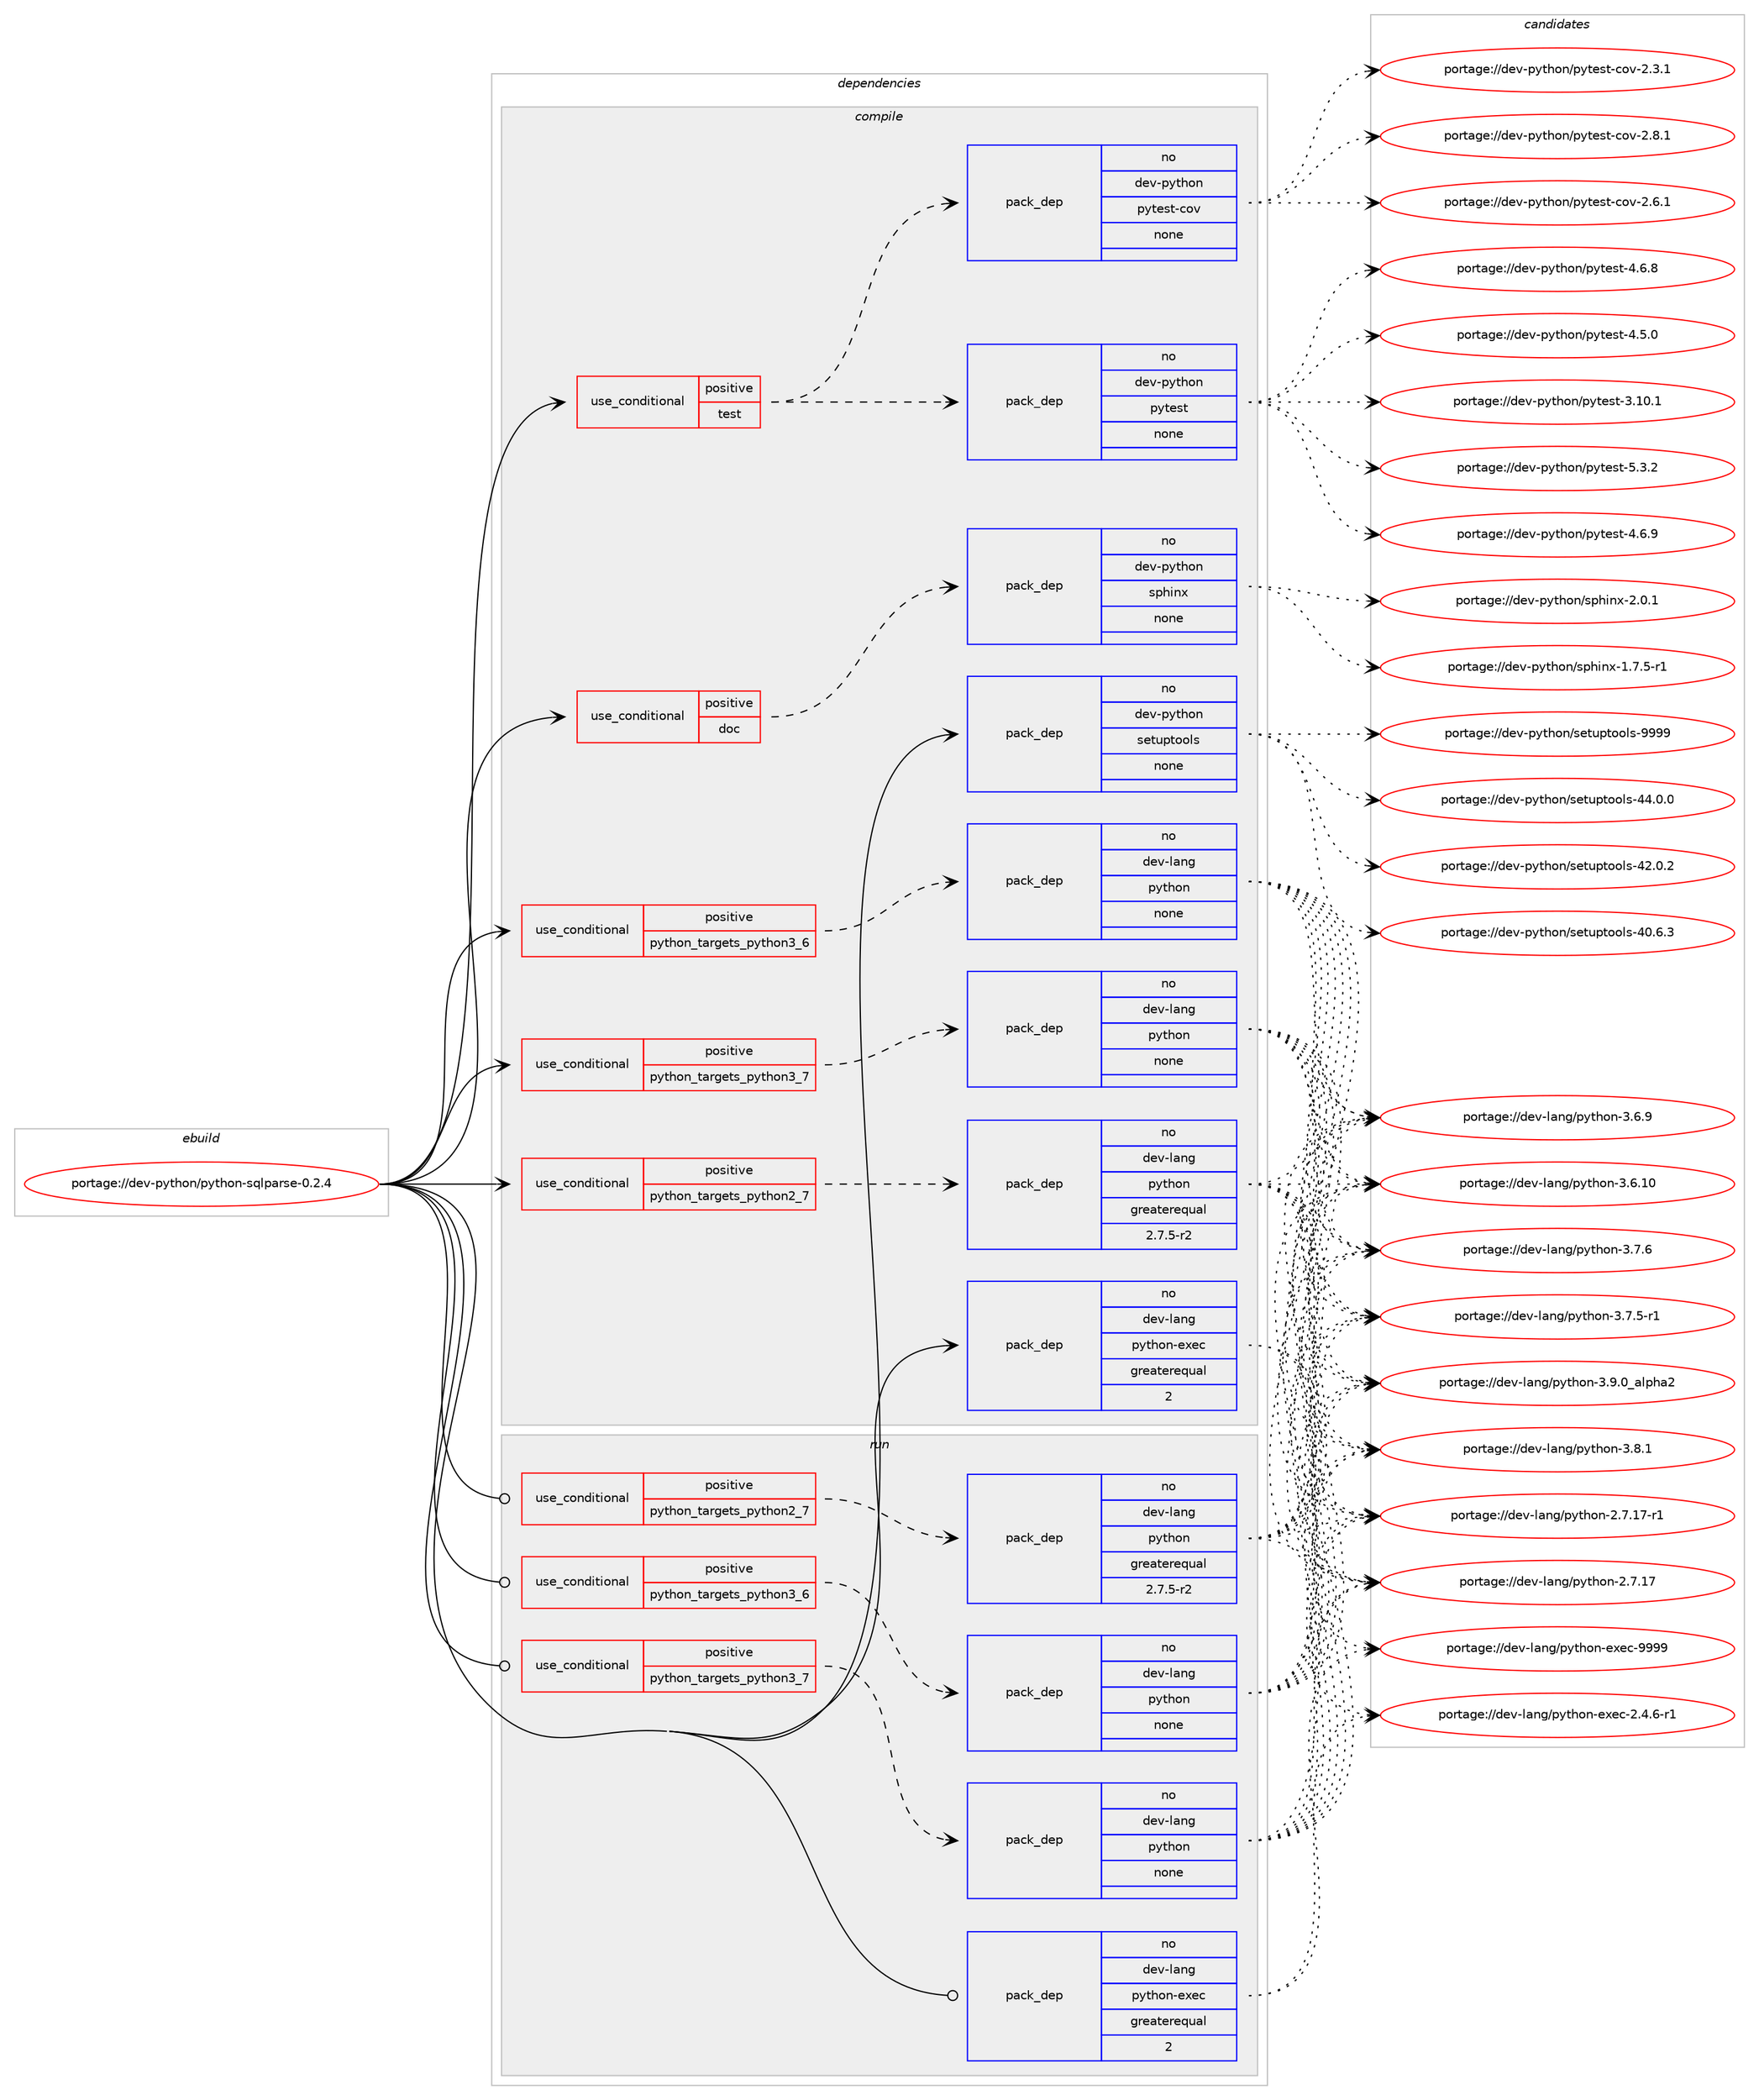 digraph prolog {

# *************
# Graph options
# *************

newrank=true;
concentrate=true;
compound=true;
graph [rankdir=LR,fontname=Helvetica,fontsize=10,ranksep=1.5];#, ranksep=2.5, nodesep=0.2];
edge  [arrowhead=vee];
node  [fontname=Helvetica,fontsize=10];

# **********
# The ebuild
# **********

subgraph cluster_leftcol {
color=gray;
rank=same;
label=<<i>ebuild</i>>;
id [label="portage://dev-python/python-sqlparse-0.2.4", color=red, width=4, href="../dev-python/python-sqlparse-0.2.4.svg"];
}

# ****************
# The dependencies
# ****************

subgraph cluster_midcol {
color=gray;
label=<<i>dependencies</i>>;
subgraph cluster_compile {
fillcolor="#eeeeee";
style=filled;
label=<<i>compile</i>>;
subgraph cond107503 {
dependency430844 [label=<<TABLE BORDER="0" CELLBORDER="1" CELLSPACING="0" CELLPADDING="4"><TR><TD ROWSPAN="3" CELLPADDING="10">use_conditional</TD></TR><TR><TD>positive</TD></TR><TR><TD>doc</TD></TR></TABLE>>, shape=none, color=red];
subgraph pack318428 {
dependency430845 [label=<<TABLE BORDER="0" CELLBORDER="1" CELLSPACING="0" CELLPADDING="4" WIDTH="220"><TR><TD ROWSPAN="6" CELLPADDING="30">pack_dep</TD></TR><TR><TD WIDTH="110">no</TD></TR><TR><TD>dev-python</TD></TR><TR><TD>sphinx</TD></TR><TR><TD>none</TD></TR><TR><TD></TD></TR></TABLE>>, shape=none, color=blue];
}
dependency430844:e -> dependency430845:w [weight=20,style="dashed",arrowhead="vee"];
}
id:e -> dependency430844:w [weight=20,style="solid",arrowhead="vee"];
subgraph cond107504 {
dependency430846 [label=<<TABLE BORDER="0" CELLBORDER="1" CELLSPACING="0" CELLPADDING="4"><TR><TD ROWSPAN="3" CELLPADDING="10">use_conditional</TD></TR><TR><TD>positive</TD></TR><TR><TD>python_targets_python2_7</TD></TR></TABLE>>, shape=none, color=red];
subgraph pack318429 {
dependency430847 [label=<<TABLE BORDER="0" CELLBORDER="1" CELLSPACING="0" CELLPADDING="4" WIDTH="220"><TR><TD ROWSPAN="6" CELLPADDING="30">pack_dep</TD></TR><TR><TD WIDTH="110">no</TD></TR><TR><TD>dev-lang</TD></TR><TR><TD>python</TD></TR><TR><TD>greaterequal</TD></TR><TR><TD>2.7.5-r2</TD></TR></TABLE>>, shape=none, color=blue];
}
dependency430846:e -> dependency430847:w [weight=20,style="dashed",arrowhead="vee"];
}
id:e -> dependency430846:w [weight=20,style="solid",arrowhead="vee"];
subgraph cond107505 {
dependency430848 [label=<<TABLE BORDER="0" CELLBORDER="1" CELLSPACING="0" CELLPADDING="4"><TR><TD ROWSPAN="3" CELLPADDING="10">use_conditional</TD></TR><TR><TD>positive</TD></TR><TR><TD>python_targets_python3_6</TD></TR></TABLE>>, shape=none, color=red];
subgraph pack318430 {
dependency430849 [label=<<TABLE BORDER="0" CELLBORDER="1" CELLSPACING="0" CELLPADDING="4" WIDTH="220"><TR><TD ROWSPAN="6" CELLPADDING="30">pack_dep</TD></TR><TR><TD WIDTH="110">no</TD></TR><TR><TD>dev-lang</TD></TR><TR><TD>python</TD></TR><TR><TD>none</TD></TR><TR><TD></TD></TR></TABLE>>, shape=none, color=blue];
}
dependency430848:e -> dependency430849:w [weight=20,style="dashed",arrowhead="vee"];
}
id:e -> dependency430848:w [weight=20,style="solid",arrowhead="vee"];
subgraph cond107506 {
dependency430850 [label=<<TABLE BORDER="0" CELLBORDER="1" CELLSPACING="0" CELLPADDING="4"><TR><TD ROWSPAN="3" CELLPADDING="10">use_conditional</TD></TR><TR><TD>positive</TD></TR><TR><TD>python_targets_python3_7</TD></TR></TABLE>>, shape=none, color=red];
subgraph pack318431 {
dependency430851 [label=<<TABLE BORDER="0" CELLBORDER="1" CELLSPACING="0" CELLPADDING="4" WIDTH="220"><TR><TD ROWSPAN="6" CELLPADDING="30">pack_dep</TD></TR><TR><TD WIDTH="110">no</TD></TR><TR><TD>dev-lang</TD></TR><TR><TD>python</TD></TR><TR><TD>none</TD></TR><TR><TD></TD></TR></TABLE>>, shape=none, color=blue];
}
dependency430850:e -> dependency430851:w [weight=20,style="dashed",arrowhead="vee"];
}
id:e -> dependency430850:w [weight=20,style="solid",arrowhead="vee"];
subgraph cond107507 {
dependency430852 [label=<<TABLE BORDER="0" CELLBORDER="1" CELLSPACING="0" CELLPADDING="4"><TR><TD ROWSPAN="3" CELLPADDING="10">use_conditional</TD></TR><TR><TD>positive</TD></TR><TR><TD>test</TD></TR></TABLE>>, shape=none, color=red];
subgraph pack318432 {
dependency430853 [label=<<TABLE BORDER="0" CELLBORDER="1" CELLSPACING="0" CELLPADDING="4" WIDTH="220"><TR><TD ROWSPAN="6" CELLPADDING="30">pack_dep</TD></TR><TR><TD WIDTH="110">no</TD></TR><TR><TD>dev-python</TD></TR><TR><TD>pytest</TD></TR><TR><TD>none</TD></TR><TR><TD></TD></TR></TABLE>>, shape=none, color=blue];
}
dependency430852:e -> dependency430853:w [weight=20,style="dashed",arrowhead="vee"];
subgraph pack318433 {
dependency430854 [label=<<TABLE BORDER="0" CELLBORDER="1" CELLSPACING="0" CELLPADDING="4" WIDTH="220"><TR><TD ROWSPAN="6" CELLPADDING="30">pack_dep</TD></TR><TR><TD WIDTH="110">no</TD></TR><TR><TD>dev-python</TD></TR><TR><TD>pytest-cov</TD></TR><TR><TD>none</TD></TR><TR><TD></TD></TR></TABLE>>, shape=none, color=blue];
}
dependency430852:e -> dependency430854:w [weight=20,style="dashed",arrowhead="vee"];
}
id:e -> dependency430852:w [weight=20,style="solid",arrowhead="vee"];
subgraph pack318434 {
dependency430855 [label=<<TABLE BORDER="0" CELLBORDER="1" CELLSPACING="0" CELLPADDING="4" WIDTH="220"><TR><TD ROWSPAN="6" CELLPADDING="30">pack_dep</TD></TR><TR><TD WIDTH="110">no</TD></TR><TR><TD>dev-lang</TD></TR><TR><TD>python-exec</TD></TR><TR><TD>greaterequal</TD></TR><TR><TD>2</TD></TR></TABLE>>, shape=none, color=blue];
}
id:e -> dependency430855:w [weight=20,style="solid",arrowhead="vee"];
subgraph pack318435 {
dependency430856 [label=<<TABLE BORDER="0" CELLBORDER="1" CELLSPACING="0" CELLPADDING="4" WIDTH="220"><TR><TD ROWSPAN="6" CELLPADDING="30">pack_dep</TD></TR><TR><TD WIDTH="110">no</TD></TR><TR><TD>dev-python</TD></TR><TR><TD>setuptools</TD></TR><TR><TD>none</TD></TR><TR><TD></TD></TR></TABLE>>, shape=none, color=blue];
}
id:e -> dependency430856:w [weight=20,style="solid",arrowhead="vee"];
}
subgraph cluster_compileandrun {
fillcolor="#eeeeee";
style=filled;
label=<<i>compile and run</i>>;
}
subgraph cluster_run {
fillcolor="#eeeeee";
style=filled;
label=<<i>run</i>>;
subgraph cond107508 {
dependency430857 [label=<<TABLE BORDER="0" CELLBORDER="1" CELLSPACING="0" CELLPADDING="4"><TR><TD ROWSPAN="3" CELLPADDING="10">use_conditional</TD></TR><TR><TD>positive</TD></TR><TR><TD>python_targets_python2_7</TD></TR></TABLE>>, shape=none, color=red];
subgraph pack318436 {
dependency430858 [label=<<TABLE BORDER="0" CELLBORDER="1" CELLSPACING="0" CELLPADDING="4" WIDTH="220"><TR><TD ROWSPAN="6" CELLPADDING="30">pack_dep</TD></TR><TR><TD WIDTH="110">no</TD></TR><TR><TD>dev-lang</TD></TR><TR><TD>python</TD></TR><TR><TD>greaterequal</TD></TR><TR><TD>2.7.5-r2</TD></TR></TABLE>>, shape=none, color=blue];
}
dependency430857:e -> dependency430858:w [weight=20,style="dashed",arrowhead="vee"];
}
id:e -> dependency430857:w [weight=20,style="solid",arrowhead="odot"];
subgraph cond107509 {
dependency430859 [label=<<TABLE BORDER="0" CELLBORDER="1" CELLSPACING="0" CELLPADDING="4"><TR><TD ROWSPAN="3" CELLPADDING="10">use_conditional</TD></TR><TR><TD>positive</TD></TR><TR><TD>python_targets_python3_6</TD></TR></TABLE>>, shape=none, color=red];
subgraph pack318437 {
dependency430860 [label=<<TABLE BORDER="0" CELLBORDER="1" CELLSPACING="0" CELLPADDING="4" WIDTH="220"><TR><TD ROWSPAN="6" CELLPADDING="30">pack_dep</TD></TR><TR><TD WIDTH="110">no</TD></TR><TR><TD>dev-lang</TD></TR><TR><TD>python</TD></TR><TR><TD>none</TD></TR><TR><TD></TD></TR></TABLE>>, shape=none, color=blue];
}
dependency430859:e -> dependency430860:w [weight=20,style="dashed",arrowhead="vee"];
}
id:e -> dependency430859:w [weight=20,style="solid",arrowhead="odot"];
subgraph cond107510 {
dependency430861 [label=<<TABLE BORDER="0" CELLBORDER="1" CELLSPACING="0" CELLPADDING="4"><TR><TD ROWSPAN="3" CELLPADDING="10">use_conditional</TD></TR><TR><TD>positive</TD></TR><TR><TD>python_targets_python3_7</TD></TR></TABLE>>, shape=none, color=red];
subgraph pack318438 {
dependency430862 [label=<<TABLE BORDER="0" CELLBORDER="1" CELLSPACING="0" CELLPADDING="4" WIDTH="220"><TR><TD ROWSPAN="6" CELLPADDING="30">pack_dep</TD></TR><TR><TD WIDTH="110">no</TD></TR><TR><TD>dev-lang</TD></TR><TR><TD>python</TD></TR><TR><TD>none</TD></TR><TR><TD></TD></TR></TABLE>>, shape=none, color=blue];
}
dependency430861:e -> dependency430862:w [weight=20,style="dashed",arrowhead="vee"];
}
id:e -> dependency430861:w [weight=20,style="solid",arrowhead="odot"];
subgraph pack318439 {
dependency430863 [label=<<TABLE BORDER="0" CELLBORDER="1" CELLSPACING="0" CELLPADDING="4" WIDTH="220"><TR><TD ROWSPAN="6" CELLPADDING="30">pack_dep</TD></TR><TR><TD WIDTH="110">no</TD></TR><TR><TD>dev-lang</TD></TR><TR><TD>python-exec</TD></TR><TR><TD>greaterequal</TD></TR><TR><TD>2</TD></TR></TABLE>>, shape=none, color=blue];
}
id:e -> dependency430863:w [weight=20,style="solid",arrowhead="odot"];
}
}

# **************
# The candidates
# **************

subgraph cluster_choices {
rank=same;
color=gray;
label=<<i>candidates</i>>;

subgraph choice318428 {
color=black;
nodesep=1;
choice1001011184511212111610411111047115112104105110120455046484649 [label="portage://dev-python/sphinx-2.0.1", color=red, width=4,href="../dev-python/sphinx-2.0.1.svg"];
choice10010111845112121116104111110471151121041051101204549465546534511449 [label="portage://dev-python/sphinx-1.7.5-r1", color=red, width=4,href="../dev-python/sphinx-1.7.5-r1.svg"];
dependency430845:e -> choice1001011184511212111610411111047115112104105110120455046484649:w [style=dotted,weight="100"];
dependency430845:e -> choice10010111845112121116104111110471151121041051101204549465546534511449:w [style=dotted,weight="100"];
}
subgraph choice318429 {
color=black;
nodesep=1;
choice10010111845108971101034711212111610411111045514657464895971081121049750 [label="portage://dev-lang/python-3.9.0_alpha2", color=red, width=4,href="../dev-lang/python-3.9.0_alpha2.svg"];
choice100101118451089711010347112121116104111110455146564649 [label="portage://dev-lang/python-3.8.1", color=red, width=4,href="../dev-lang/python-3.8.1.svg"];
choice100101118451089711010347112121116104111110455146554654 [label="portage://dev-lang/python-3.7.6", color=red, width=4,href="../dev-lang/python-3.7.6.svg"];
choice1001011184510897110103471121211161041111104551465546534511449 [label="portage://dev-lang/python-3.7.5-r1", color=red, width=4,href="../dev-lang/python-3.7.5-r1.svg"];
choice100101118451089711010347112121116104111110455146544657 [label="portage://dev-lang/python-3.6.9", color=red, width=4,href="../dev-lang/python-3.6.9.svg"];
choice10010111845108971101034711212111610411111045514654464948 [label="portage://dev-lang/python-3.6.10", color=red, width=4,href="../dev-lang/python-3.6.10.svg"];
choice100101118451089711010347112121116104111110455046554649554511449 [label="portage://dev-lang/python-2.7.17-r1", color=red, width=4,href="../dev-lang/python-2.7.17-r1.svg"];
choice10010111845108971101034711212111610411111045504655464955 [label="portage://dev-lang/python-2.7.17", color=red, width=4,href="../dev-lang/python-2.7.17.svg"];
dependency430847:e -> choice10010111845108971101034711212111610411111045514657464895971081121049750:w [style=dotted,weight="100"];
dependency430847:e -> choice100101118451089711010347112121116104111110455146564649:w [style=dotted,weight="100"];
dependency430847:e -> choice100101118451089711010347112121116104111110455146554654:w [style=dotted,weight="100"];
dependency430847:e -> choice1001011184510897110103471121211161041111104551465546534511449:w [style=dotted,weight="100"];
dependency430847:e -> choice100101118451089711010347112121116104111110455146544657:w [style=dotted,weight="100"];
dependency430847:e -> choice10010111845108971101034711212111610411111045514654464948:w [style=dotted,weight="100"];
dependency430847:e -> choice100101118451089711010347112121116104111110455046554649554511449:w [style=dotted,weight="100"];
dependency430847:e -> choice10010111845108971101034711212111610411111045504655464955:w [style=dotted,weight="100"];
}
subgraph choice318430 {
color=black;
nodesep=1;
choice10010111845108971101034711212111610411111045514657464895971081121049750 [label="portage://dev-lang/python-3.9.0_alpha2", color=red, width=4,href="../dev-lang/python-3.9.0_alpha2.svg"];
choice100101118451089711010347112121116104111110455146564649 [label="portage://dev-lang/python-3.8.1", color=red, width=4,href="../dev-lang/python-3.8.1.svg"];
choice100101118451089711010347112121116104111110455146554654 [label="portage://dev-lang/python-3.7.6", color=red, width=4,href="../dev-lang/python-3.7.6.svg"];
choice1001011184510897110103471121211161041111104551465546534511449 [label="portage://dev-lang/python-3.7.5-r1", color=red, width=4,href="../dev-lang/python-3.7.5-r1.svg"];
choice100101118451089711010347112121116104111110455146544657 [label="portage://dev-lang/python-3.6.9", color=red, width=4,href="../dev-lang/python-3.6.9.svg"];
choice10010111845108971101034711212111610411111045514654464948 [label="portage://dev-lang/python-3.6.10", color=red, width=4,href="../dev-lang/python-3.6.10.svg"];
choice100101118451089711010347112121116104111110455046554649554511449 [label="portage://dev-lang/python-2.7.17-r1", color=red, width=4,href="../dev-lang/python-2.7.17-r1.svg"];
choice10010111845108971101034711212111610411111045504655464955 [label="portage://dev-lang/python-2.7.17", color=red, width=4,href="../dev-lang/python-2.7.17.svg"];
dependency430849:e -> choice10010111845108971101034711212111610411111045514657464895971081121049750:w [style=dotted,weight="100"];
dependency430849:e -> choice100101118451089711010347112121116104111110455146564649:w [style=dotted,weight="100"];
dependency430849:e -> choice100101118451089711010347112121116104111110455146554654:w [style=dotted,weight="100"];
dependency430849:e -> choice1001011184510897110103471121211161041111104551465546534511449:w [style=dotted,weight="100"];
dependency430849:e -> choice100101118451089711010347112121116104111110455146544657:w [style=dotted,weight="100"];
dependency430849:e -> choice10010111845108971101034711212111610411111045514654464948:w [style=dotted,weight="100"];
dependency430849:e -> choice100101118451089711010347112121116104111110455046554649554511449:w [style=dotted,weight="100"];
dependency430849:e -> choice10010111845108971101034711212111610411111045504655464955:w [style=dotted,weight="100"];
}
subgraph choice318431 {
color=black;
nodesep=1;
choice10010111845108971101034711212111610411111045514657464895971081121049750 [label="portage://dev-lang/python-3.9.0_alpha2", color=red, width=4,href="../dev-lang/python-3.9.0_alpha2.svg"];
choice100101118451089711010347112121116104111110455146564649 [label="portage://dev-lang/python-3.8.1", color=red, width=4,href="../dev-lang/python-3.8.1.svg"];
choice100101118451089711010347112121116104111110455146554654 [label="portage://dev-lang/python-3.7.6", color=red, width=4,href="../dev-lang/python-3.7.6.svg"];
choice1001011184510897110103471121211161041111104551465546534511449 [label="portage://dev-lang/python-3.7.5-r1", color=red, width=4,href="../dev-lang/python-3.7.5-r1.svg"];
choice100101118451089711010347112121116104111110455146544657 [label="portage://dev-lang/python-3.6.9", color=red, width=4,href="../dev-lang/python-3.6.9.svg"];
choice10010111845108971101034711212111610411111045514654464948 [label="portage://dev-lang/python-3.6.10", color=red, width=4,href="../dev-lang/python-3.6.10.svg"];
choice100101118451089711010347112121116104111110455046554649554511449 [label="portage://dev-lang/python-2.7.17-r1", color=red, width=4,href="../dev-lang/python-2.7.17-r1.svg"];
choice10010111845108971101034711212111610411111045504655464955 [label="portage://dev-lang/python-2.7.17", color=red, width=4,href="../dev-lang/python-2.7.17.svg"];
dependency430851:e -> choice10010111845108971101034711212111610411111045514657464895971081121049750:w [style=dotted,weight="100"];
dependency430851:e -> choice100101118451089711010347112121116104111110455146564649:w [style=dotted,weight="100"];
dependency430851:e -> choice100101118451089711010347112121116104111110455146554654:w [style=dotted,weight="100"];
dependency430851:e -> choice1001011184510897110103471121211161041111104551465546534511449:w [style=dotted,weight="100"];
dependency430851:e -> choice100101118451089711010347112121116104111110455146544657:w [style=dotted,weight="100"];
dependency430851:e -> choice10010111845108971101034711212111610411111045514654464948:w [style=dotted,weight="100"];
dependency430851:e -> choice100101118451089711010347112121116104111110455046554649554511449:w [style=dotted,weight="100"];
dependency430851:e -> choice10010111845108971101034711212111610411111045504655464955:w [style=dotted,weight="100"];
}
subgraph choice318432 {
color=black;
nodesep=1;
choice1001011184511212111610411111047112121116101115116455346514650 [label="portage://dev-python/pytest-5.3.2", color=red, width=4,href="../dev-python/pytest-5.3.2.svg"];
choice1001011184511212111610411111047112121116101115116455246544657 [label="portage://dev-python/pytest-4.6.9", color=red, width=4,href="../dev-python/pytest-4.6.9.svg"];
choice1001011184511212111610411111047112121116101115116455246544656 [label="portage://dev-python/pytest-4.6.8", color=red, width=4,href="../dev-python/pytest-4.6.8.svg"];
choice1001011184511212111610411111047112121116101115116455246534648 [label="portage://dev-python/pytest-4.5.0", color=red, width=4,href="../dev-python/pytest-4.5.0.svg"];
choice100101118451121211161041111104711212111610111511645514649484649 [label="portage://dev-python/pytest-3.10.1", color=red, width=4,href="../dev-python/pytest-3.10.1.svg"];
dependency430853:e -> choice1001011184511212111610411111047112121116101115116455346514650:w [style=dotted,weight="100"];
dependency430853:e -> choice1001011184511212111610411111047112121116101115116455246544657:w [style=dotted,weight="100"];
dependency430853:e -> choice1001011184511212111610411111047112121116101115116455246544656:w [style=dotted,weight="100"];
dependency430853:e -> choice1001011184511212111610411111047112121116101115116455246534648:w [style=dotted,weight="100"];
dependency430853:e -> choice100101118451121211161041111104711212111610111511645514649484649:w [style=dotted,weight="100"];
}
subgraph choice318433 {
color=black;
nodesep=1;
choice10010111845112121116104111110471121211161011151164599111118455046564649 [label="portage://dev-python/pytest-cov-2.8.1", color=red, width=4,href="../dev-python/pytest-cov-2.8.1.svg"];
choice10010111845112121116104111110471121211161011151164599111118455046544649 [label="portage://dev-python/pytest-cov-2.6.1", color=red, width=4,href="../dev-python/pytest-cov-2.6.1.svg"];
choice10010111845112121116104111110471121211161011151164599111118455046514649 [label="portage://dev-python/pytest-cov-2.3.1", color=red, width=4,href="../dev-python/pytest-cov-2.3.1.svg"];
dependency430854:e -> choice10010111845112121116104111110471121211161011151164599111118455046564649:w [style=dotted,weight="100"];
dependency430854:e -> choice10010111845112121116104111110471121211161011151164599111118455046544649:w [style=dotted,weight="100"];
dependency430854:e -> choice10010111845112121116104111110471121211161011151164599111118455046514649:w [style=dotted,weight="100"];
}
subgraph choice318434 {
color=black;
nodesep=1;
choice10010111845108971101034711212111610411111045101120101994557575757 [label="portage://dev-lang/python-exec-9999", color=red, width=4,href="../dev-lang/python-exec-9999.svg"];
choice10010111845108971101034711212111610411111045101120101994550465246544511449 [label="portage://dev-lang/python-exec-2.4.6-r1", color=red, width=4,href="../dev-lang/python-exec-2.4.6-r1.svg"];
dependency430855:e -> choice10010111845108971101034711212111610411111045101120101994557575757:w [style=dotted,weight="100"];
dependency430855:e -> choice10010111845108971101034711212111610411111045101120101994550465246544511449:w [style=dotted,weight="100"];
}
subgraph choice318435 {
color=black;
nodesep=1;
choice10010111845112121116104111110471151011161171121161111111081154557575757 [label="portage://dev-python/setuptools-9999", color=red, width=4,href="../dev-python/setuptools-9999.svg"];
choice100101118451121211161041111104711510111611711211611111110811545525246484648 [label="portage://dev-python/setuptools-44.0.0", color=red, width=4,href="../dev-python/setuptools-44.0.0.svg"];
choice100101118451121211161041111104711510111611711211611111110811545525046484650 [label="portage://dev-python/setuptools-42.0.2", color=red, width=4,href="../dev-python/setuptools-42.0.2.svg"];
choice100101118451121211161041111104711510111611711211611111110811545524846544651 [label="portage://dev-python/setuptools-40.6.3", color=red, width=4,href="../dev-python/setuptools-40.6.3.svg"];
dependency430856:e -> choice10010111845112121116104111110471151011161171121161111111081154557575757:w [style=dotted,weight="100"];
dependency430856:e -> choice100101118451121211161041111104711510111611711211611111110811545525246484648:w [style=dotted,weight="100"];
dependency430856:e -> choice100101118451121211161041111104711510111611711211611111110811545525046484650:w [style=dotted,weight="100"];
dependency430856:e -> choice100101118451121211161041111104711510111611711211611111110811545524846544651:w [style=dotted,weight="100"];
}
subgraph choice318436 {
color=black;
nodesep=1;
choice10010111845108971101034711212111610411111045514657464895971081121049750 [label="portage://dev-lang/python-3.9.0_alpha2", color=red, width=4,href="../dev-lang/python-3.9.0_alpha2.svg"];
choice100101118451089711010347112121116104111110455146564649 [label="portage://dev-lang/python-3.8.1", color=red, width=4,href="../dev-lang/python-3.8.1.svg"];
choice100101118451089711010347112121116104111110455146554654 [label="portage://dev-lang/python-3.7.6", color=red, width=4,href="../dev-lang/python-3.7.6.svg"];
choice1001011184510897110103471121211161041111104551465546534511449 [label="portage://dev-lang/python-3.7.5-r1", color=red, width=4,href="../dev-lang/python-3.7.5-r1.svg"];
choice100101118451089711010347112121116104111110455146544657 [label="portage://dev-lang/python-3.6.9", color=red, width=4,href="../dev-lang/python-3.6.9.svg"];
choice10010111845108971101034711212111610411111045514654464948 [label="portage://dev-lang/python-3.6.10", color=red, width=4,href="../dev-lang/python-3.6.10.svg"];
choice100101118451089711010347112121116104111110455046554649554511449 [label="portage://dev-lang/python-2.7.17-r1", color=red, width=4,href="../dev-lang/python-2.7.17-r1.svg"];
choice10010111845108971101034711212111610411111045504655464955 [label="portage://dev-lang/python-2.7.17", color=red, width=4,href="../dev-lang/python-2.7.17.svg"];
dependency430858:e -> choice10010111845108971101034711212111610411111045514657464895971081121049750:w [style=dotted,weight="100"];
dependency430858:e -> choice100101118451089711010347112121116104111110455146564649:w [style=dotted,weight="100"];
dependency430858:e -> choice100101118451089711010347112121116104111110455146554654:w [style=dotted,weight="100"];
dependency430858:e -> choice1001011184510897110103471121211161041111104551465546534511449:w [style=dotted,weight="100"];
dependency430858:e -> choice100101118451089711010347112121116104111110455146544657:w [style=dotted,weight="100"];
dependency430858:e -> choice10010111845108971101034711212111610411111045514654464948:w [style=dotted,weight="100"];
dependency430858:e -> choice100101118451089711010347112121116104111110455046554649554511449:w [style=dotted,weight="100"];
dependency430858:e -> choice10010111845108971101034711212111610411111045504655464955:w [style=dotted,weight="100"];
}
subgraph choice318437 {
color=black;
nodesep=1;
choice10010111845108971101034711212111610411111045514657464895971081121049750 [label="portage://dev-lang/python-3.9.0_alpha2", color=red, width=4,href="../dev-lang/python-3.9.0_alpha2.svg"];
choice100101118451089711010347112121116104111110455146564649 [label="portage://dev-lang/python-3.8.1", color=red, width=4,href="../dev-lang/python-3.8.1.svg"];
choice100101118451089711010347112121116104111110455146554654 [label="portage://dev-lang/python-3.7.6", color=red, width=4,href="../dev-lang/python-3.7.6.svg"];
choice1001011184510897110103471121211161041111104551465546534511449 [label="portage://dev-lang/python-3.7.5-r1", color=red, width=4,href="../dev-lang/python-3.7.5-r1.svg"];
choice100101118451089711010347112121116104111110455146544657 [label="portage://dev-lang/python-3.6.9", color=red, width=4,href="../dev-lang/python-3.6.9.svg"];
choice10010111845108971101034711212111610411111045514654464948 [label="portage://dev-lang/python-3.6.10", color=red, width=4,href="../dev-lang/python-3.6.10.svg"];
choice100101118451089711010347112121116104111110455046554649554511449 [label="portage://dev-lang/python-2.7.17-r1", color=red, width=4,href="../dev-lang/python-2.7.17-r1.svg"];
choice10010111845108971101034711212111610411111045504655464955 [label="portage://dev-lang/python-2.7.17", color=red, width=4,href="../dev-lang/python-2.7.17.svg"];
dependency430860:e -> choice10010111845108971101034711212111610411111045514657464895971081121049750:w [style=dotted,weight="100"];
dependency430860:e -> choice100101118451089711010347112121116104111110455146564649:w [style=dotted,weight="100"];
dependency430860:e -> choice100101118451089711010347112121116104111110455146554654:w [style=dotted,weight="100"];
dependency430860:e -> choice1001011184510897110103471121211161041111104551465546534511449:w [style=dotted,weight="100"];
dependency430860:e -> choice100101118451089711010347112121116104111110455146544657:w [style=dotted,weight="100"];
dependency430860:e -> choice10010111845108971101034711212111610411111045514654464948:w [style=dotted,weight="100"];
dependency430860:e -> choice100101118451089711010347112121116104111110455046554649554511449:w [style=dotted,weight="100"];
dependency430860:e -> choice10010111845108971101034711212111610411111045504655464955:w [style=dotted,weight="100"];
}
subgraph choice318438 {
color=black;
nodesep=1;
choice10010111845108971101034711212111610411111045514657464895971081121049750 [label="portage://dev-lang/python-3.9.0_alpha2", color=red, width=4,href="../dev-lang/python-3.9.0_alpha2.svg"];
choice100101118451089711010347112121116104111110455146564649 [label="portage://dev-lang/python-3.8.1", color=red, width=4,href="../dev-lang/python-3.8.1.svg"];
choice100101118451089711010347112121116104111110455146554654 [label="portage://dev-lang/python-3.7.6", color=red, width=4,href="../dev-lang/python-3.7.6.svg"];
choice1001011184510897110103471121211161041111104551465546534511449 [label="portage://dev-lang/python-3.7.5-r1", color=red, width=4,href="../dev-lang/python-3.7.5-r1.svg"];
choice100101118451089711010347112121116104111110455146544657 [label="portage://dev-lang/python-3.6.9", color=red, width=4,href="../dev-lang/python-3.6.9.svg"];
choice10010111845108971101034711212111610411111045514654464948 [label="portage://dev-lang/python-3.6.10", color=red, width=4,href="../dev-lang/python-3.6.10.svg"];
choice100101118451089711010347112121116104111110455046554649554511449 [label="portage://dev-lang/python-2.7.17-r1", color=red, width=4,href="../dev-lang/python-2.7.17-r1.svg"];
choice10010111845108971101034711212111610411111045504655464955 [label="portage://dev-lang/python-2.7.17", color=red, width=4,href="../dev-lang/python-2.7.17.svg"];
dependency430862:e -> choice10010111845108971101034711212111610411111045514657464895971081121049750:w [style=dotted,weight="100"];
dependency430862:e -> choice100101118451089711010347112121116104111110455146564649:w [style=dotted,weight="100"];
dependency430862:e -> choice100101118451089711010347112121116104111110455146554654:w [style=dotted,weight="100"];
dependency430862:e -> choice1001011184510897110103471121211161041111104551465546534511449:w [style=dotted,weight="100"];
dependency430862:e -> choice100101118451089711010347112121116104111110455146544657:w [style=dotted,weight="100"];
dependency430862:e -> choice10010111845108971101034711212111610411111045514654464948:w [style=dotted,weight="100"];
dependency430862:e -> choice100101118451089711010347112121116104111110455046554649554511449:w [style=dotted,weight="100"];
dependency430862:e -> choice10010111845108971101034711212111610411111045504655464955:w [style=dotted,weight="100"];
}
subgraph choice318439 {
color=black;
nodesep=1;
choice10010111845108971101034711212111610411111045101120101994557575757 [label="portage://dev-lang/python-exec-9999", color=red, width=4,href="../dev-lang/python-exec-9999.svg"];
choice10010111845108971101034711212111610411111045101120101994550465246544511449 [label="portage://dev-lang/python-exec-2.4.6-r1", color=red, width=4,href="../dev-lang/python-exec-2.4.6-r1.svg"];
dependency430863:e -> choice10010111845108971101034711212111610411111045101120101994557575757:w [style=dotted,weight="100"];
dependency430863:e -> choice10010111845108971101034711212111610411111045101120101994550465246544511449:w [style=dotted,weight="100"];
}
}

}
